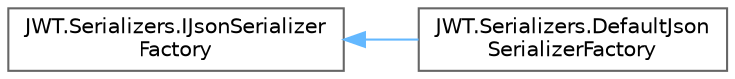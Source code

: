 digraph "Graphical Class Hierarchy"
{
 // LATEX_PDF_SIZE
  bgcolor="transparent";
  edge [fontname=Helvetica,fontsize=10,labelfontname=Helvetica,labelfontsize=10];
  node [fontname=Helvetica,fontsize=10,shape=box,height=0.2,width=0.4];
  rankdir="LR";
  Node0 [id="Node000000",label="JWT.Serializers.IJsonSerializer\lFactory",height=0.2,width=0.4,color="grey40", fillcolor="white", style="filled",URL="$interface_j_w_t_1_1_serializers_1_1_i_json_serializer_factory.html",tooltip=" "];
  Node0 -> Node1 [id="edge46_Node000000_Node000001",dir="back",color="steelblue1",style="solid",tooltip=" "];
  Node1 [id="Node000001",label="JWT.Serializers.DefaultJson\lSerializerFactory",height=0.2,width=0.4,color="grey40", fillcolor="white", style="filled",URL="$class_j_w_t_1_1_serializers_1_1_default_json_serializer_factory.html",tooltip=" "];
}
